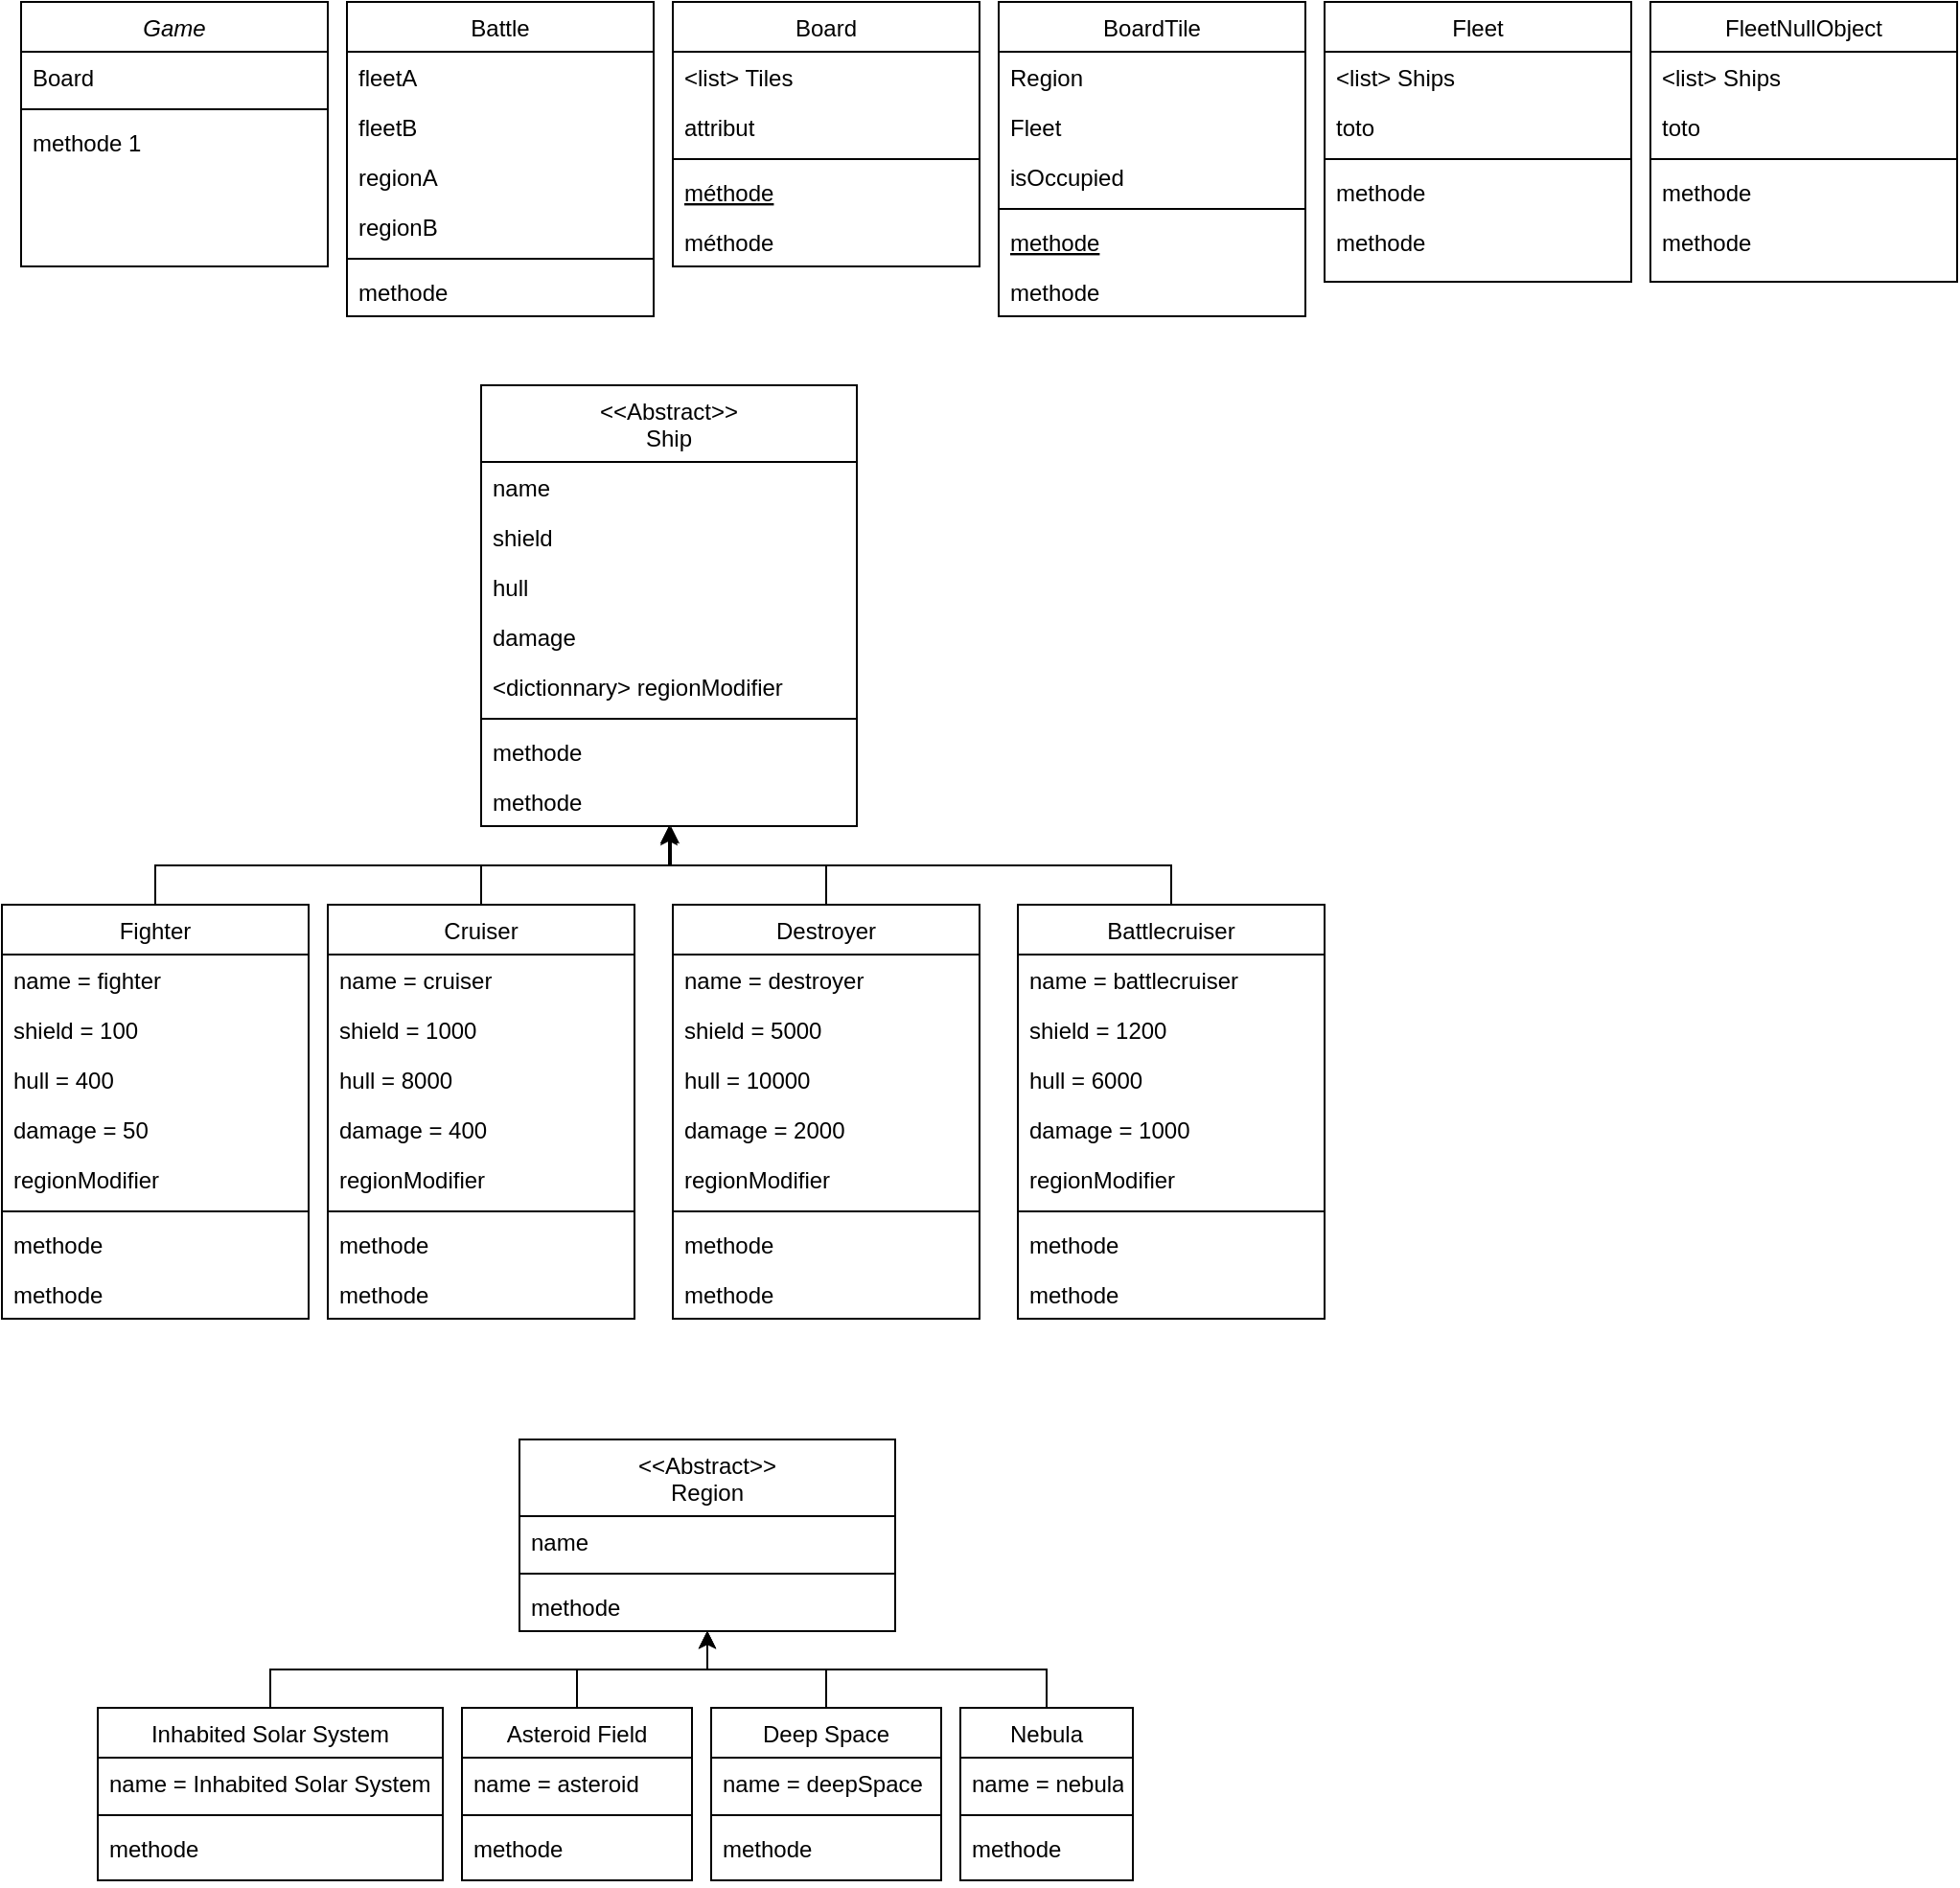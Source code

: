 <mxfile version="24.8.3">
  <diagram id="C5RBs43oDa-KdzZeNtuy" name="Page-1">
    <mxGraphModel dx="1434" dy="881" grid="1" gridSize="10" guides="1" tooltips="1" connect="1" arrows="1" fold="1" page="1" pageScale="1" pageWidth="827" pageHeight="1169" math="0" shadow="0">
      <root>
        <mxCell id="WIyWlLk6GJQsqaUBKTNV-0" />
        <mxCell id="WIyWlLk6GJQsqaUBKTNV-1" parent="WIyWlLk6GJQsqaUBKTNV-0" />
        <mxCell id="zkfFHV4jXpPFQw0GAbJ--0" value="Game" style="swimlane;fontStyle=2;align=center;verticalAlign=top;childLayout=stackLayout;horizontal=1;startSize=26;horizontalStack=0;resizeParent=1;resizeLast=0;collapsible=1;marginBottom=0;rounded=0;shadow=0;strokeWidth=1;" parent="WIyWlLk6GJQsqaUBKTNV-1" vertex="1">
          <mxGeometry x="10" y="10" width="160" height="138" as="geometry">
            <mxRectangle x="230" y="140" width="160" height="26" as="alternateBounds" />
          </mxGeometry>
        </mxCell>
        <mxCell id="zkfFHV4jXpPFQw0GAbJ--1" value="Board" style="text;align=left;verticalAlign=top;spacingLeft=4;spacingRight=4;overflow=hidden;rotatable=0;points=[[0,0.5],[1,0.5]];portConstraint=eastwest;" parent="zkfFHV4jXpPFQw0GAbJ--0" vertex="1">
          <mxGeometry y="26" width="160" height="26" as="geometry" />
        </mxCell>
        <mxCell id="zkfFHV4jXpPFQw0GAbJ--4" value="" style="line;html=1;strokeWidth=1;align=left;verticalAlign=middle;spacingTop=-1;spacingLeft=3;spacingRight=3;rotatable=0;labelPosition=right;points=[];portConstraint=eastwest;" parent="zkfFHV4jXpPFQw0GAbJ--0" vertex="1">
          <mxGeometry y="52" width="160" height="8" as="geometry" />
        </mxCell>
        <mxCell id="zkfFHV4jXpPFQw0GAbJ--5" value="methode 1" style="text;align=left;verticalAlign=top;spacingLeft=4;spacingRight=4;overflow=hidden;rotatable=0;points=[[0,0.5],[1,0.5]];portConstraint=eastwest;" parent="zkfFHV4jXpPFQw0GAbJ--0" vertex="1">
          <mxGeometry y="60" width="160" height="26" as="geometry" />
        </mxCell>
        <mxCell id="zkfFHV4jXpPFQw0GAbJ--6" value="BoardTile" style="swimlane;fontStyle=0;align=center;verticalAlign=top;childLayout=stackLayout;horizontal=1;startSize=26;horizontalStack=0;resizeParent=1;resizeLast=0;collapsible=1;marginBottom=0;rounded=0;shadow=0;strokeWidth=1;" parent="WIyWlLk6GJQsqaUBKTNV-1" vertex="1">
          <mxGeometry x="520" y="10" width="160" height="164" as="geometry">
            <mxRectangle x="130" y="380" width="160" height="26" as="alternateBounds" />
          </mxGeometry>
        </mxCell>
        <mxCell id="zkfFHV4jXpPFQw0GAbJ--7" value="Region" style="text;align=left;verticalAlign=top;spacingLeft=4;spacingRight=4;overflow=hidden;rotatable=0;points=[[0,0.5],[1,0.5]];portConstraint=eastwest;" parent="zkfFHV4jXpPFQw0GAbJ--6" vertex="1">
          <mxGeometry y="26" width="160" height="26" as="geometry" />
        </mxCell>
        <mxCell id="zkfFHV4jXpPFQw0GAbJ--8" value="Fleet" style="text;align=left;verticalAlign=top;spacingLeft=4;spacingRight=4;overflow=hidden;rotatable=0;points=[[0,0.5],[1,0.5]];portConstraint=eastwest;rounded=0;shadow=0;html=0;" parent="zkfFHV4jXpPFQw0GAbJ--6" vertex="1">
          <mxGeometry y="52" width="160" height="26" as="geometry" />
        </mxCell>
        <mxCell id="zCoJ4ZuMKXgHMnOxpTEs-7" value="isOccupied" style="text;align=left;verticalAlign=top;spacingLeft=4;spacingRight=4;overflow=hidden;rotatable=0;points=[[0,0.5],[1,0.5]];portConstraint=eastwest;rounded=0;shadow=0;html=0;" parent="zkfFHV4jXpPFQw0GAbJ--6" vertex="1">
          <mxGeometry y="78" width="160" height="26" as="geometry" />
        </mxCell>
        <mxCell id="zkfFHV4jXpPFQw0GAbJ--9" value="" style="line;html=1;strokeWidth=1;align=left;verticalAlign=middle;spacingTop=-1;spacingLeft=3;spacingRight=3;rotatable=0;labelPosition=right;points=[];portConstraint=eastwest;" parent="zkfFHV4jXpPFQw0GAbJ--6" vertex="1">
          <mxGeometry y="104" width="160" height="8" as="geometry" />
        </mxCell>
        <mxCell id="zkfFHV4jXpPFQw0GAbJ--10" value="methode" style="text;align=left;verticalAlign=top;spacingLeft=4;spacingRight=4;overflow=hidden;rotatable=0;points=[[0,0.5],[1,0.5]];portConstraint=eastwest;fontStyle=4" parent="zkfFHV4jXpPFQw0GAbJ--6" vertex="1">
          <mxGeometry y="112" width="160" height="26" as="geometry" />
        </mxCell>
        <mxCell id="zkfFHV4jXpPFQw0GAbJ--11" value="methode" style="text;align=left;verticalAlign=top;spacingLeft=4;spacingRight=4;overflow=hidden;rotatable=0;points=[[0,0.5],[1,0.5]];portConstraint=eastwest;" parent="zkfFHV4jXpPFQw0GAbJ--6" vertex="1">
          <mxGeometry y="138" width="160" height="26" as="geometry" />
        </mxCell>
        <mxCell id="zkfFHV4jXpPFQw0GAbJ--17" value="Fleet" style="swimlane;fontStyle=0;align=center;verticalAlign=top;childLayout=stackLayout;horizontal=1;startSize=26;horizontalStack=0;resizeParent=1;resizeLast=0;collapsible=1;marginBottom=0;rounded=0;shadow=0;strokeWidth=1;" parent="WIyWlLk6GJQsqaUBKTNV-1" vertex="1">
          <mxGeometry x="690" y="10" width="160" height="146" as="geometry">
            <mxRectangle x="550" y="140" width="160" height="26" as="alternateBounds" />
          </mxGeometry>
        </mxCell>
        <mxCell id="zkfFHV4jXpPFQw0GAbJ--18" value="&lt;list&gt; Ships" style="text;align=left;verticalAlign=top;spacingLeft=4;spacingRight=4;overflow=hidden;rotatable=0;points=[[0,0.5],[1,0.5]];portConstraint=eastwest;" parent="zkfFHV4jXpPFQw0GAbJ--17" vertex="1">
          <mxGeometry y="26" width="160" height="26" as="geometry" />
        </mxCell>
        <mxCell id="zkfFHV4jXpPFQw0GAbJ--19" value="toto" style="text;align=left;verticalAlign=top;spacingLeft=4;spacingRight=4;overflow=hidden;rotatable=0;points=[[0,0.5],[1,0.5]];portConstraint=eastwest;rounded=0;shadow=0;html=0;" parent="zkfFHV4jXpPFQw0GAbJ--17" vertex="1">
          <mxGeometry y="52" width="160" height="26" as="geometry" />
        </mxCell>
        <mxCell id="zkfFHV4jXpPFQw0GAbJ--23" value="" style="line;html=1;strokeWidth=1;align=left;verticalAlign=middle;spacingTop=-1;spacingLeft=3;spacingRight=3;rotatable=0;labelPosition=right;points=[];portConstraint=eastwest;" parent="zkfFHV4jXpPFQw0GAbJ--17" vertex="1">
          <mxGeometry y="78" width="160" height="8" as="geometry" />
        </mxCell>
        <mxCell id="zkfFHV4jXpPFQw0GAbJ--24" value="methode" style="text;align=left;verticalAlign=top;spacingLeft=4;spacingRight=4;overflow=hidden;rotatable=0;points=[[0,0.5],[1,0.5]];portConstraint=eastwest;" parent="zkfFHV4jXpPFQw0GAbJ--17" vertex="1">
          <mxGeometry y="86" width="160" height="26" as="geometry" />
        </mxCell>
        <mxCell id="zkfFHV4jXpPFQw0GAbJ--25" value="methode" style="text;align=left;verticalAlign=top;spacingLeft=4;spacingRight=4;overflow=hidden;rotatable=0;points=[[0,0.5],[1,0.5]];portConstraint=eastwest;" parent="zkfFHV4jXpPFQw0GAbJ--17" vertex="1">
          <mxGeometry y="112" width="160" height="26" as="geometry" />
        </mxCell>
        <mxCell id="zCoJ4ZuMKXgHMnOxpTEs-1" value="Board" style="swimlane;fontStyle=0;align=center;verticalAlign=top;childLayout=stackLayout;horizontal=1;startSize=26;horizontalStack=0;resizeParent=1;resizeLast=0;collapsible=1;marginBottom=0;rounded=0;shadow=0;strokeWidth=1;" parent="WIyWlLk6GJQsqaUBKTNV-1" vertex="1">
          <mxGeometry x="350" y="10" width="160" height="138" as="geometry">
            <mxRectangle x="130" y="380" width="160" height="26" as="alternateBounds" />
          </mxGeometry>
        </mxCell>
        <mxCell id="zCoJ4ZuMKXgHMnOxpTEs-2" value="&lt;list&gt; Tiles" style="text;align=left;verticalAlign=top;spacingLeft=4;spacingRight=4;overflow=hidden;rotatable=0;points=[[0,0.5],[1,0.5]];portConstraint=eastwest;" parent="zCoJ4ZuMKXgHMnOxpTEs-1" vertex="1">
          <mxGeometry y="26" width="160" height="26" as="geometry" />
        </mxCell>
        <mxCell id="zCoJ4ZuMKXgHMnOxpTEs-3" value="attribut" style="text;align=left;verticalAlign=top;spacingLeft=4;spacingRight=4;overflow=hidden;rotatable=0;points=[[0,0.5],[1,0.5]];portConstraint=eastwest;rounded=0;shadow=0;html=0;" parent="zCoJ4ZuMKXgHMnOxpTEs-1" vertex="1">
          <mxGeometry y="52" width="160" height="26" as="geometry" />
        </mxCell>
        <mxCell id="zCoJ4ZuMKXgHMnOxpTEs-4" value="" style="line;html=1;strokeWidth=1;align=left;verticalAlign=middle;spacingTop=-1;spacingLeft=3;spacingRight=3;rotatable=0;labelPosition=right;points=[];portConstraint=eastwest;" parent="zCoJ4ZuMKXgHMnOxpTEs-1" vertex="1">
          <mxGeometry y="78" width="160" height="8" as="geometry" />
        </mxCell>
        <mxCell id="zCoJ4ZuMKXgHMnOxpTEs-5" value="méthode" style="text;align=left;verticalAlign=top;spacingLeft=4;spacingRight=4;overflow=hidden;rotatable=0;points=[[0,0.5],[1,0.5]];portConstraint=eastwest;fontStyle=4" parent="zCoJ4ZuMKXgHMnOxpTEs-1" vertex="1">
          <mxGeometry y="86" width="160" height="26" as="geometry" />
        </mxCell>
        <mxCell id="zCoJ4ZuMKXgHMnOxpTEs-6" value="méthode" style="text;align=left;verticalAlign=top;spacingLeft=4;spacingRight=4;overflow=hidden;rotatable=0;points=[[0,0.5],[1,0.5]];portConstraint=eastwest;" parent="zCoJ4ZuMKXgHMnOxpTEs-1" vertex="1">
          <mxGeometry y="112" width="160" height="26" as="geometry" />
        </mxCell>
        <mxCell id="zCoJ4ZuMKXgHMnOxpTEs-8" value="&lt;&lt;Abstract&gt;&gt;&#xa;Ship" style="swimlane;fontStyle=0;align=center;verticalAlign=top;childLayout=stackLayout;horizontal=1;startSize=40;horizontalStack=0;resizeParent=1;resizeLast=0;collapsible=1;marginBottom=0;rounded=0;shadow=0;strokeWidth=1;" parent="WIyWlLk6GJQsqaUBKTNV-1" vertex="1">
          <mxGeometry x="250" y="210" width="196" height="230" as="geometry">
            <mxRectangle x="550" y="140" width="160" height="26" as="alternateBounds" />
          </mxGeometry>
        </mxCell>
        <mxCell id="zCoJ4ZuMKXgHMnOxpTEs-9" value="name" style="text;align=left;verticalAlign=top;spacingLeft=4;spacingRight=4;overflow=hidden;rotatable=0;points=[[0,0.5],[1,0.5]];portConstraint=eastwest;" parent="zCoJ4ZuMKXgHMnOxpTEs-8" vertex="1">
          <mxGeometry y="40" width="196" height="26" as="geometry" />
        </mxCell>
        <mxCell id="zCoJ4ZuMKXgHMnOxpTEs-10" value="shield" style="text;align=left;verticalAlign=top;spacingLeft=4;spacingRight=4;overflow=hidden;rotatable=0;points=[[0,0.5],[1,0.5]];portConstraint=eastwest;rounded=0;shadow=0;html=0;" parent="zCoJ4ZuMKXgHMnOxpTEs-8" vertex="1">
          <mxGeometry y="66" width="196" height="26" as="geometry" />
        </mxCell>
        <mxCell id="zCoJ4ZuMKXgHMnOxpTEs-11" value="hull" style="text;align=left;verticalAlign=top;spacingLeft=4;spacingRight=4;overflow=hidden;rotatable=0;points=[[0,0.5],[1,0.5]];portConstraint=eastwest;rounded=0;shadow=0;html=0;" parent="zCoJ4ZuMKXgHMnOxpTEs-8" vertex="1">
          <mxGeometry y="92" width="196" height="26" as="geometry" />
        </mxCell>
        <mxCell id="zCoJ4ZuMKXgHMnOxpTEs-15" value="damage" style="text;align=left;verticalAlign=top;spacingLeft=4;spacingRight=4;overflow=hidden;rotatable=0;points=[[0,0.5],[1,0.5]];portConstraint=eastwest;rounded=0;shadow=0;html=0;" parent="zCoJ4ZuMKXgHMnOxpTEs-8" vertex="1">
          <mxGeometry y="118" width="196" height="26" as="geometry" />
        </mxCell>
        <mxCell id="zCoJ4ZuMKXgHMnOxpTEs-50" value="&lt;dictionnary&gt; regionModifier" style="text;align=left;verticalAlign=top;spacingLeft=4;spacingRight=4;overflow=hidden;rotatable=0;points=[[0,0.5],[1,0.5]];portConstraint=eastwest;rounded=0;shadow=0;html=0;" parent="zCoJ4ZuMKXgHMnOxpTEs-8" vertex="1">
          <mxGeometry y="144" width="196" height="26" as="geometry" />
        </mxCell>
        <mxCell id="zCoJ4ZuMKXgHMnOxpTEs-12" value="" style="line;html=1;strokeWidth=1;align=left;verticalAlign=middle;spacingTop=-1;spacingLeft=3;spacingRight=3;rotatable=0;labelPosition=right;points=[];portConstraint=eastwest;" parent="zCoJ4ZuMKXgHMnOxpTEs-8" vertex="1">
          <mxGeometry y="170" width="196" height="8" as="geometry" />
        </mxCell>
        <mxCell id="zCoJ4ZuMKXgHMnOxpTEs-13" value="methode" style="text;align=left;verticalAlign=top;spacingLeft=4;spacingRight=4;overflow=hidden;rotatable=0;points=[[0,0.5],[1,0.5]];portConstraint=eastwest;" parent="zCoJ4ZuMKXgHMnOxpTEs-8" vertex="1">
          <mxGeometry y="178" width="196" height="26" as="geometry" />
        </mxCell>
        <mxCell id="zCoJ4ZuMKXgHMnOxpTEs-14" value="methode" style="text;align=left;verticalAlign=top;spacingLeft=4;spacingRight=4;overflow=hidden;rotatable=0;points=[[0,0.5],[1,0.5]];portConstraint=eastwest;" parent="zCoJ4ZuMKXgHMnOxpTEs-8" vertex="1">
          <mxGeometry y="204" width="196" height="26" as="geometry" />
        </mxCell>
        <mxCell id="zCoJ4ZuMKXgHMnOxpTEs-16" value="Fighter" style="swimlane;fontStyle=0;align=center;verticalAlign=top;childLayout=stackLayout;horizontal=1;startSize=26;horizontalStack=0;resizeParent=1;resizeLast=0;collapsible=1;marginBottom=0;rounded=0;shadow=0;strokeWidth=1;" parent="WIyWlLk6GJQsqaUBKTNV-1" vertex="1">
          <mxGeometry y="481" width="160" height="216" as="geometry">
            <mxRectangle x="550" y="140" width="160" height="26" as="alternateBounds" />
          </mxGeometry>
        </mxCell>
        <mxCell id="zCoJ4ZuMKXgHMnOxpTEs-17" value="name = fighter" style="text;align=left;verticalAlign=top;spacingLeft=4;spacingRight=4;overflow=hidden;rotatable=0;points=[[0,0.5],[1,0.5]];portConstraint=eastwest;" parent="zCoJ4ZuMKXgHMnOxpTEs-16" vertex="1">
          <mxGeometry y="26" width="160" height="26" as="geometry" />
        </mxCell>
        <mxCell id="zCoJ4ZuMKXgHMnOxpTEs-18" value="shield = 100" style="text;align=left;verticalAlign=top;spacingLeft=4;spacingRight=4;overflow=hidden;rotatable=0;points=[[0,0.5],[1,0.5]];portConstraint=eastwest;rounded=0;shadow=0;html=0;" parent="zCoJ4ZuMKXgHMnOxpTEs-16" vertex="1">
          <mxGeometry y="52" width="160" height="26" as="geometry" />
        </mxCell>
        <mxCell id="zCoJ4ZuMKXgHMnOxpTEs-19" value="hull = 400" style="text;align=left;verticalAlign=top;spacingLeft=4;spacingRight=4;overflow=hidden;rotatable=0;points=[[0,0.5],[1,0.5]];portConstraint=eastwest;rounded=0;shadow=0;html=0;" parent="zCoJ4ZuMKXgHMnOxpTEs-16" vertex="1">
          <mxGeometry y="78" width="160" height="26" as="geometry" />
        </mxCell>
        <mxCell id="zCoJ4ZuMKXgHMnOxpTEs-20" value="damage = 50" style="text;align=left;verticalAlign=top;spacingLeft=4;spacingRight=4;overflow=hidden;rotatable=0;points=[[0,0.5],[1,0.5]];portConstraint=eastwest;rounded=0;shadow=0;html=0;" parent="zCoJ4ZuMKXgHMnOxpTEs-16" vertex="1">
          <mxGeometry y="104" width="160" height="26" as="geometry" />
        </mxCell>
        <mxCell id="zCoJ4ZuMKXgHMnOxpTEs-85" value="regionModifier" style="text;align=left;verticalAlign=top;spacingLeft=4;spacingRight=4;overflow=hidden;rotatable=0;points=[[0,0.5],[1,0.5]];portConstraint=eastwest;rounded=0;shadow=0;html=0;" parent="zCoJ4ZuMKXgHMnOxpTEs-16" vertex="1">
          <mxGeometry y="130" width="160" height="26" as="geometry" />
        </mxCell>
        <mxCell id="zCoJ4ZuMKXgHMnOxpTEs-21" value="" style="line;html=1;strokeWidth=1;align=left;verticalAlign=middle;spacingTop=-1;spacingLeft=3;spacingRight=3;rotatable=0;labelPosition=right;points=[];portConstraint=eastwest;" parent="zCoJ4ZuMKXgHMnOxpTEs-16" vertex="1">
          <mxGeometry y="156" width="160" height="8" as="geometry" />
        </mxCell>
        <mxCell id="zCoJ4ZuMKXgHMnOxpTEs-22" value="methode" style="text;align=left;verticalAlign=top;spacingLeft=4;spacingRight=4;overflow=hidden;rotatable=0;points=[[0,0.5],[1,0.5]];portConstraint=eastwest;" parent="zCoJ4ZuMKXgHMnOxpTEs-16" vertex="1">
          <mxGeometry y="164" width="160" height="26" as="geometry" />
        </mxCell>
        <mxCell id="zCoJ4ZuMKXgHMnOxpTEs-23" value="methode" style="text;align=left;verticalAlign=top;spacingLeft=4;spacingRight=4;overflow=hidden;rotatable=0;points=[[0,0.5],[1,0.5]];portConstraint=eastwest;" parent="zCoJ4ZuMKXgHMnOxpTEs-16" vertex="1">
          <mxGeometry y="190" width="160" height="26" as="geometry" />
        </mxCell>
        <mxCell id="8yanfg1wLKGwUTz_CkaJ-13" style="edgeStyle=orthogonalEdgeStyle;rounded=0;orthogonalLoop=1;jettySize=auto;html=1;entryX=0.5;entryY=1;entryDx=0;entryDy=0;" edge="1" parent="WIyWlLk6GJQsqaUBKTNV-1" source="zCoJ4ZuMKXgHMnOxpTEs-25" target="zCoJ4ZuMKXgHMnOxpTEs-8">
          <mxGeometry relative="1" as="geometry" />
        </mxCell>
        <mxCell id="zCoJ4ZuMKXgHMnOxpTEs-25" value="Cruiser" style="swimlane;fontStyle=0;align=center;verticalAlign=top;childLayout=stackLayout;horizontal=1;startSize=26;horizontalStack=0;resizeParent=1;resizeLast=0;collapsible=1;marginBottom=0;rounded=0;shadow=0;strokeWidth=1;" parent="WIyWlLk6GJQsqaUBKTNV-1" vertex="1">
          <mxGeometry x="170" y="481" width="160" height="216" as="geometry">
            <mxRectangle x="550" y="140" width="160" height="26" as="alternateBounds" />
          </mxGeometry>
        </mxCell>
        <mxCell id="zCoJ4ZuMKXgHMnOxpTEs-26" value="name = cruiser" style="text;align=left;verticalAlign=top;spacingLeft=4;spacingRight=4;overflow=hidden;rotatable=0;points=[[0,0.5],[1,0.5]];portConstraint=eastwest;" parent="zCoJ4ZuMKXgHMnOxpTEs-25" vertex="1">
          <mxGeometry y="26" width="160" height="26" as="geometry" />
        </mxCell>
        <mxCell id="zCoJ4ZuMKXgHMnOxpTEs-27" value="shield = 1000" style="text;align=left;verticalAlign=top;spacingLeft=4;spacingRight=4;overflow=hidden;rotatable=0;points=[[0,0.5],[1,0.5]];portConstraint=eastwest;rounded=0;shadow=0;html=0;" parent="zCoJ4ZuMKXgHMnOxpTEs-25" vertex="1">
          <mxGeometry y="52" width="160" height="26" as="geometry" />
        </mxCell>
        <mxCell id="zCoJ4ZuMKXgHMnOxpTEs-28" value="hull = 8000" style="text;align=left;verticalAlign=top;spacingLeft=4;spacingRight=4;overflow=hidden;rotatable=0;points=[[0,0.5],[1,0.5]];portConstraint=eastwest;rounded=0;shadow=0;html=0;" parent="zCoJ4ZuMKXgHMnOxpTEs-25" vertex="1">
          <mxGeometry y="78" width="160" height="26" as="geometry" />
        </mxCell>
        <mxCell id="zCoJ4ZuMKXgHMnOxpTEs-29" value="damage = 400" style="text;align=left;verticalAlign=top;spacingLeft=4;spacingRight=4;overflow=hidden;rotatable=0;points=[[0,0.5],[1,0.5]];portConstraint=eastwest;rounded=0;shadow=0;html=0;" parent="zCoJ4ZuMKXgHMnOxpTEs-25" vertex="1">
          <mxGeometry y="104" width="160" height="26" as="geometry" />
        </mxCell>
        <mxCell id="zCoJ4ZuMKXgHMnOxpTEs-86" value="regionModifier" style="text;align=left;verticalAlign=top;spacingLeft=4;spacingRight=4;overflow=hidden;rotatable=0;points=[[0,0.5],[1,0.5]];portConstraint=eastwest;rounded=0;shadow=0;html=0;" parent="zCoJ4ZuMKXgHMnOxpTEs-25" vertex="1">
          <mxGeometry y="130" width="160" height="26" as="geometry" />
        </mxCell>
        <mxCell id="zCoJ4ZuMKXgHMnOxpTEs-30" value="" style="line;html=1;strokeWidth=1;align=left;verticalAlign=middle;spacingTop=-1;spacingLeft=3;spacingRight=3;rotatable=0;labelPosition=right;points=[];portConstraint=eastwest;" parent="zCoJ4ZuMKXgHMnOxpTEs-25" vertex="1">
          <mxGeometry y="156" width="160" height="8" as="geometry" />
        </mxCell>
        <mxCell id="zCoJ4ZuMKXgHMnOxpTEs-31" value="methode" style="text;align=left;verticalAlign=top;spacingLeft=4;spacingRight=4;overflow=hidden;rotatable=0;points=[[0,0.5],[1,0.5]];portConstraint=eastwest;" parent="zCoJ4ZuMKXgHMnOxpTEs-25" vertex="1">
          <mxGeometry y="164" width="160" height="26" as="geometry" />
        </mxCell>
        <mxCell id="zCoJ4ZuMKXgHMnOxpTEs-32" value="methode" style="text;align=left;verticalAlign=top;spacingLeft=4;spacingRight=4;overflow=hidden;rotatable=0;points=[[0,0.5],[1,0.5]];portConstraint=eastwest;" parent="zCoJ4ZuMKXgHMnOxpTEs-25" vertex="1">
          <mxGeometry y="190" width="160" height="26" as="geometry" />
        </mxCell>
        <mxCell id="8yanfg1wLKGwUTz_CkaJ-15" style="edgeStyle=orthogonalEdgeStyle;rounded=0;orthogonalLoop=1;jettySize=auto;html=1;entryX=0.5;entryY=1;entryDx=0;entryDy=0;" edge="1" parent="WIyWlLk6GJQsqaUBKTNV-1" source="zCoJ4ZuMKXgHMnOxpTEs-33" target="zCoJ4ZuMKXgHMnOxpTEs-8">
          <mxGeometry relative="1" as="geometry" />
        </mxCell>
        <mxCell id="zCoJ4ZuMKXgHMnOxpTEs-33" value="Destroyer" style="swimlane;fontStyle=0;align=center;verticalAlign=top;childLayout=stackLayout;horizontal=1;startSize=26;horizontalStack=0;resizeParent=1;resizeLast=0;collapsible=1;marginBottom=0;rounded=0;shadow=0;strokeWidth=1;" parent="WIyWlLk6GJQsqaUBKTNV-1" vertex="1">
          <mxGeometry x="350" y="481" width="160" height="216" as="geometry">
            <mxRectangle x="550" y="140" width="160" height="26" as="alternateBounds" />
          </mxGeometry>
        </mxCell>
        <mxCell id="zCoJ4ZuMKXgHMnOxpTEs-34" value="name = destroyer" style="text;align=left;verticalAlign=top;spacingLeft=4;spacingRight=4;overflow=hidden;rotatable=0;points=[[0,0.5],[1,0.5]];portConstraint=eastwest;" parent="zCoJ4ZuMKXgHMnOxpTEs-33" vertex="1">
          <mxGeometry y="26" width="160" height="26" as="geometry" />
        </mxCell>
        <mxCell id="zCoJ4ZuMKXgHMnOxpTEs-35" value="shield = 5000" style="text;align=left;verticalAlign=top;spacingLeft=4;spacingRight=4;overflow=hidden;rotatable=0;points=[[0,0.5],[1,0.5]];portConstraint=eastwest;rounded=0;shadow=0;html=0;" parent="zCoJ4ZuMKXgHMnOxpTEs-33" vertex="1">
          <mxGeometry y="52" width="160" height="26" as="geometry" />
        </mxCell>
        <mxCell id="zCoJ4ZuMKXgHMnOxpTEs-36" value="hull = 10000" style="text;align=left;verticalAlign=top;spacingLeft=4;spacingRight=4;overflow=hidden;rotatable=0;points=[[0,0.5],[1,0.5]];portConstraint=eastwest;rounded=0;shadow=0;html=0;" parent="zCoJ4ZuMKXgHMnOxpTEs-33" vertex="1">
          <mxGeometry y="78" width="160" height="26" as="geometry" />
        </mxCell>
        <mxCell id="zCoJ4ZuMKXgHMnOxpTEs-37" value="damage = 2000" style="text;align=left;verticalAlign=top;spacingLeft=4;spacingRight=4;overflow=hidden;rotatable=0;points=[[0,0.5],[1,0.5]];portConstraint=eastwest;rounded=0;shadow=0;html=0;" parent="zCoJ4ZuMKXgHMnOxpTEs-33" vertex="1">
          <mxGeometry y="104" width="160" height="26" as="geometry" />
        </mxCell>
        <mxCell id="zCoJ4ZuMKXgHMnOxpTEs-87" value="regionModifier" style="text;align=left;verticalAlign=top;spacingLeft=4;spacingRight=4;overflow=hidden;rotatable=0;points=[[0,0.5],[1,0.5]];portConstraint=eastwest;rounded=0;shadow=0;html=0;" parent="zCoJ4ZuMKXgHMnOxpTEs-33" vertex="1">
          <mxGeometry y="130" width="160" height="26" as="geometry" />
        </mxCell>
        <mxCell id="zCoJ4ZuMKXgHMnOxpTEs-38" value="" style="line;html=1;strokeWidth=1;align=left;verticalAlign=middle;spacingTop=-1;spacingLeft=3;spacingRight=3;rotatable=0;labelPosition=right;points=[];portConstraint=eastwest;" parent="zCoJ4ZuMKXgHMnOxpTEs-33" vertex="1">
          <mxGeometry y="156" width="160" height="8" as="geometry" />
        </mxCell>
        <mxCell id="zCoJ4ZuMKXgHMnOxpTEs-39" value="methode" style="text;align=left;verticalAlign=top;spacingLeft=4;spacingRight=4;overflow=hidden;rotatable=0;points=[[0,0.5],[1,0.5]];portConstraint=eastwest;" parent="zCoJ4ZuMKXgHMnOxpTEs-33" vertex="1">
          <mxGeometry y="164" width="160" height="26" as="geometry" />
        </mxCell>
        <mxCell id="zCoJ4ZuMKXgHMnOxpTEs-40" value="methode" style="text;align=left;verticalAlign=top;spacingLeft=4;spacingRight=4;overflow=hidden;rotatable=0;points=[[0,0.5],[1,0.5]];portConstraint=eastwest;" parent="zCoJ4ZuMKXgHMnOxpTEs-33" vertex="1">
          <mxGeometry y="190" width="160" height="26" as="geometry" />
        </mxCell>
        <mxCell id="zCoJ4ZuMKXgHMnOxpTEs-41" value="Battlecruiser" style="swimlane;fontStyle=0;align=center;verticalAlign=top;childLayout=stackLayout;horizontal=1;startSize=26;horizontalStack=0;resizeParent=1;resizeLast=0;collapsible=1;marginBottom=0;rounded=0;shadow=0;strokeWidth=1;" parent="WIyWlLk6GJQsqaUBKTNV-1" vertex="1">
          <mxGeometry x="530" y="481" width="160" height="216" as="geometry">
            <mxRectangle x="550" y="140" width="160" height="26" as="alternateBounds" />
          </mxGeometry>
        </mxCell>
        <mxCell id="zCoJ4ZuMKXgHMnOxpTEs-42" value="name = battlecruiser" style="text;align=left;verticalAlign=top;spacingLeft=4;spacingRight=4;overflow=hidden;rotatable=0;points=[[0,0.5],[1,0.5]];portConstraint=eastwest;" parent="zCoJ4ZuMKXgHMnOxpTEs-41" vertex="1">
          <mxGeometry y="26" width="160" height="26" as="geometry" />
        </mxCell>
        <mxCell id="zCoJ4ZuMKXgHMnOxpTEs-43" value="shield = 1200" style="text;align=left;verticalAlign=top;spacingLeft=4;spacingRight=4;overflow=hidden;rotatable=0;points=[[0,0.5],[1,0.5]];portConstraint=eastwest;rounded=0;shadow=0;html=0;" parent="zCoJ4ZuMKXgHMnOxpTEs-41" vertex="1">
          <mxGeometry y="52" width="160" height="26" as="geometry" />
        </mxCell>
        <mxCell id="zCoJ4ZuMKXgHMnOxpTEs-44" value="hull = 6000" style="text;align=left;verticalAlign=top;spacingLeft=4;spacingRight=4;overflow=hidden;rotatable=0;points=[[0,0.5],[1,0.5]];portConstraint=eastwest;rounded=0;shadow=0;html=0;" parent="zCoJ4ZuMKXgHMnOxpTEs-41" vertex="1">
          <mxGeometry y="78" width="160" height="26" as="geometry" />
        </mxCell>
        <mxCell id="zCoJ4ZuMKXgHMnOxpTEs-45" value="damage = 1000" style="text;align=left;verticalAlign=top;spacingLeft=4;spacingRight=4;overflow=hidden;rotatable=0;points=[[0,0.5],[1,0.5]];portConstraint=eastwest;rounded=0;shadow=0;html=0;" parent="zCoJ4ZuMKXgHMnOxpTEs-41" vertex="1">
          <mxGeometry y="104" width="160" height="26" as="geometry" />
        </mxCell>
        <mxCell id="zCoJ4ZuMKXgHMnOxpTEs-88" value="regionModifier" style="text;align=left;verticalAlign=top;spacingLeft=4;spacingRight=4;overflow=hidden;rotatable=0;points=[[0,0.5],[1,0.5]];portConstraint=eastwest;rounded=0;shadow=0;html=0;" parent="zCoJ4ZuMKXgHMnOxpTEs-41" vertex="1">
          <mxGeometry y="130" width="160" height="26" as="geometry" />
        </mxCell>
        <mxCell id="zCoJ4ZuMKXgHMnOxpTEs-46" value="" style="line;html=1;strokeWidth=1;align=left;verticalAlign=middle;spacingTop=-1;spacingLeft=3;spacingRight=3;rotatable=0;labelPosition=right;points=[];portConstraint=eastwest;" parent="zCoJ4ZuMKXgHMnOxpTEs-41" vertex="1">
          <mxGeometry y="156" width="160" height="8" as="geometry" />
        </mxCell>
        <mxCell id="zCoJ4ZuMKXgHMnOxpTEs-47" value="methode" style="text;align=left;verticalAlign=top;spacingLeft=4;spacingRight=4;overflow=hidden;rotatable=0;points=[[0,0.5],[1,0.5]];portConstraint=eastwest;" parent="zCoJ4ZuMKXgHMnOxpTEs-41" vertex="1">
          <mxGeometry y="164" width="160" height="26" as="geometry" />
        </mxCell>
        <mxCell id="zCoJ4ZuMKXgHMnOxpTEs-48" value="methode" style="text;align=left;verticalAlign=top;spacingLeft=4;spacingRight=4;overflow=hidden;rotatable=0;points=[[0,0.5],[1,0.5]];portConstraint=eastwest;" parent="zCoJ4ZuMKXgHMnOxpTEs-41" vertex="1">
          <mxGeometry y="190" width="160" height="26" as="geometry" />
        </mxCell>
        <mxCell id="zCoJ4ZuMKXgHMnOxpTEs-52" value="&lt;&lt;Abstract&gt;&gt;&#xa;Region" style="swimlane;fontStyle=0;align=center;verticalAlign=top;childLayout=stackLayout;horizontal=1;startSize=40;horizontalStack=0;resizeParent=1;resizeLast=0;collapsible=1;marginBottom=0;rounded=0;shadow=0;strokeWidth=1;" parent="WIyWlLk6GJQsqaUBKTNV-1" vertex="1">
          <mxGeometry x="270" y="760" width="196" height="100" as="geometry">
            <mxRectangle x="550" y="140" width="160" height="26" as="alternateBounds" />
          </mxGeometry>
        </mxCell>
        <mxCell id="zCoJ4ZuMKXgHMnOxpTEs-53" value="name" style="text;align=left;verticalAlign=top;spacingLeft=4;spacingRight=4;overflow=hidden;rotatable=0;points=[[0,0.5],[1,0.5]];portConstraint=eastwest;" parent="zCoJ4ZuMKXgHMnOxpTEs-52" vertex="1">
          <mxGeometry y="40" width="196" height="26" as="geometry" />
        </mxCell>
        <mxCell id="zCoJ4ZuMKXgHMnOxpTEs-58" value="" style="line;html=1;strokeWidth=1;align=left;verticalAlign=middle;spacingTop=-1;spacingLeft=3;spacingRight=3;rotatable=0;labelPosition=right;points=[];portConstraint=eastwest;" parent="zCoJ4ZuMKXgHMnOxpTEs-52" vertex="1">
          <mxGeometry y="66" width="196" height="8" as="geometry" />
        </mxCell>
        <mxCell id="zCoJ4ZuMKXgHMnOxpTEs-59" value="methode" style="text;align=left;verticalAlign=top;spacingLeft=4;spacingRight=4;overflow=hidden;rotatable=0;points=[[0,0.5],[1,0.5]];portConstraint=eastwest;" parent="zCoJ4ZuMKXgHMnOxpTEs-52" vertex="1">
          <mxGeometry y="74" width="196" height="26" as="geometry" />
        </mxCell>
        <mxCell id="8yanfg1wLKGwUTz_CkaJ-28" style="edgeStyle=orthogonalEdgeStyle;rounded=0;orthogonalLoop=1;jettySize=auto;html=1;entryX=0.5;entryY=1;entryDx=0;entryDy=0;" edge="1" parent="WIyWlLk6GJQsqaUBKTNV-1" source="zCoJ4ZuMKXgHMnOxpTEs-61" target="zCoJ4ZuMKXgHMnOxpTEs-52">
          <mxGeometry relative="1" as="geometry">
            <Array as="points">
              <mxPoint x="545" y="880" />
              <mxPoint x="368" y="880" />
            </Array>
          </mxGeometry>
        </mxCell>
        <mxCell id="zCoJ4ZuMKXgHMnOxpTEs-61" value="Nebula" style="swimlane;fontStyle=0;align=center;verticalAlign=top;childLayout=stackLayout;horizontal=1;startSize=26;horizontalStack=0;resizeParent=1;resizeLast=0;collapsible=1;marginBottom=0;rounded=0;shadow=0;strokeWidth=1;" parent="WIyWlLk6GJQsqaUBKTNV-1" vertex="1">
          <mxGeometry x="500" y="900" width="90" height="90" as="geometry">
            <mxRectangle x="550" y="140" width="160" height="26" as="alternateBounds" />
          </mxGeometry>
        </mxCell>
        <mxCell id="zCoJ4ZuMKXgHMnOxpTEs-62" value="name = nebula" style="text;align=left;verticalAlign=top;spacingLeft=4;spacingRight=4;overflow=hidden;rotatable=0;points=[[0,0.5],[1,0.5]];portConstraint=eastwest;" parent="zCoJ4ZuMKXgHMnOxpTEs-61" vertex="1">
          <mxGeometry y="26" width="90" height="26" as="geometry" />
        </mxCell>
        <mxCell id="zCoJ4ZuMKXgHMnOxpTEs-66" value="" style="line;html=1;strokeWidth=1;align=left;verticalAlign=middle;spacingTop=-1;spacingLeft=3;spacingRight=3;rotatable=0;labelPosition=right;points=[];portConstraint=eastwest;" parent="zCoJ4ZuMKXgHMnOxpTEs-61" vertex="1">
          <mxGeometry y="52" width="90" height="8" as="geometry" />
        </mxCell>
        <mxCell id="zCoJ4ZuMKXgHMnOxpTEs-67" value="methode" style="text;align=left;verticalAlign=top;spacingLeft=4;spacingRight=4;overflow=hidden;rotatable=0;points=[[0,0.5],[1,0.5]];portConstraint=eastwest;" parent="zCoJ4ZuMKXgHMnOxpTEs-61" vertex="1">
          <mxGeometry y="60" width="90" height="30" as="geometry" />
        </mxCell>
        <mxCell id="8yanfg1wLKGwUTz_CkaJ-21" style="edgeStyle=orthogonalEdgeStyle;rounded=0;orthogonalLoop=1;jettySize=auto;html=1;entryX=0.5;entryY=1;entryDx=0;entryDy=0;" edge="1" parent="WIyWlLk6GJQsqaUBKTNV-1" source="zCoJ4ZuMKXgHMnOxpTEs-69" target="zCoJ4ZuMKXgHMnOxpTEs-52">
          <mxGeometry relative="1" as="geometry">
            <Array as="points">
              <mxPoint x="300" y="880" />
              <mxPoint x="368" y="880" />
            </Array>
          </mxGeometry>
        </mxCell>
        <mxCell id="zCoJ4ZuMKXgHMnOxpTEs-69" value="Asteroid Field" style="swimlane;fontStyle=0;align=center;verticalAlign=top;childLayout=stackLayout;horizontal=1;startSize=26;horizontalStack=0;resizeParent=1;resizeLast=0;collapsible=1;marginBottom=0;rounded=0;shadow=0;strokeWidth=1;" parent="WIyWlLk6GJQsqaUBKTNV-1" vertex="1">
          <mxGeometry x="240" y="900" width="120" height="90" as="geometry">
            <mxRectangle x="550" y="140" width="160" height="26" as="alternateBounds" />
          </mxGeometry>
        </mxCell>
        <mxCell id="zCoJ4ZuMKXgHMnOxpTEs-70" value="name = asteroid" style="text;align=left;verticalAlign=top;spacingLeft=4;spacingRight=4;overflow=hidden;rotatable=0;points=[[0,0.5],[1,0.5]];portConstraint=eastwest;" parent="zCoJ4ZuMKXgHMnOxpTEs-69" vertex="1">
          <mxGeometry y="26" width="120" height="26" as="geometry" />
        </mxCell>
        <mxCell id="zCoJ4ZuMKXgHMnOxpTEs-74" value="" style="line;html=1;strokeWidth=1;align=left;verticalAlign=middle;spacingTop=-1;spacingLeft=3;spacingRight=3;rotatable=0;labelPosition=right;points=[];portConstraint=eastwest;" parent="zCoJ4ZuMKXgHMnOxpTEs-69" vertex="1">
          <mxGeometry y="52" width="120" height="8" as="geometry" />
        </mxCell>
        <mxCell id="zCoJ4ZuMKXgHMnOxpTEs-75" value="methode" style="text;align=left;verticalAlign=top;spacingLeft=4;spacingRight=4;overflow=hidden;rotatable=0;points=[[0,0.5],[1,0.5]];portConstraint=eastwest;" parent="zCoJ4ZuMKXgHMnOxpTEs-69" vertex="1">
          <mxGeometry y="60" width="120" height="26" as="geometry" />
        </mxCell>
        <mxCell id="8yanfg1wLKGwUTz_CkaJ-22" style="edgeStyle=orthogonalEdgeStyle;rounded=0;orthogonalLoop=1;jettySize=auto;html=1;entryX=0.5;entryY=1;entryDx=0;entryDy=0;" edge="1" parent="WIyWlLk6GJQsqaUBKTNV-1" source="zCoJ4ZuMKXgHMnOxpTEs-77" target="zCoJ4ZuMKXgHMnOxpTEs-52">
          <mxGeometry relative="1" as="geometry">
            <Array as="points">
              <mxPoint x="430" y="880" />
              <mxPoint x="368" y="880" />
            </Array>
          </mxGeometry>
        </mxCell>
        <mxCell id="zCoJ4ZuMKXgHMnOxpTEs-77" value="Deep Space" style="swimlane;fontStyle=0;align=center;verticalAlign=top;childLayout=stackLayout;horizontal=1;startSize=26;horizontalStack=0;resizeParent=1;resizeLast=0;collapsible=1;marginBottom=0;rounded=0;shadow=0;strokeWidth=1;" parent="WIyWlLk6GJQsqaUBKTNV-1" vertex="1">
          <mxGeometry x="370" y="900" width="120" height="90" as="geometry">
            <mxRectangle x="550" y="140" width="160" height="26" as="alternateBounds" />
          </mxGeometry>
        </mxCell>
        <mxCell id="zCoJ4ZuMKXgHMnOxpTEs-78" value="name = deepSpace" style="text;align=left;verticalAlign=top;spacingLeft=4;spacingRight=4;overflow=hidden;rotatable=0;points=[[0,0.5],[1,0.5]];portConstraint=eastwest;" parent="zCoJ4ZuMKXgHMnOxpTEs-77" vertex="1">
          <mxGeometry y="26" width="120" height="26" as="geometry" />
        </mxCell>
        <mxCell id="zCoJ4ZuMKXgHMnOxpTEs-82" value="" style="line;html=1;strokeWidth=1;align=left;verticalAlign=middle;spacingTop=-1;spacingLeft=3;spacingRight=3;rotatable=0;labelPosition=right;points=[];portConstraint=eastwest;" parent="zCoJ4ZuMKXgHMnOxpTEs-77" vertex="1">
          <mxGeometry y="52" width="120" height="8" as="geometry" />
        </mxCell>
        <mxCell id="zCoJ4ZuMKXgHMnOxpTEs-83" value="methode" style="text;align=left;verticalAlign=top;spacingLeft=4;spacingRight=4;overflow=hidden;rotatable=0;points=[[0,0.5],[1,0.5]];portConstraint=eastwest;" parent="zCoJ4ZuMKXgHMnOxpTEs-77" vertex="1">
          <mxGeometry y="60" width="120" height="26" as="geometry" />
        </mxCell>
        <mxCell id="8yanfg1wLKGwUTz_CkaJ-29" style="edgeStyle=orthogonalEdgeStyle;rounded=0;orthogonalLoop=1;jettySize=auto;html=1;entryX=0.5;entryY=1;entryDx=0;entryDy=0;" edge="1" parent="WIyWlLk6GJQsqaUBKTNV-1" source="zCoJ4ZuMKXgHMnOxpTEs-92" target="zCoJ4ZuMKXgHMnOxpTEs-52">
          <mxGeometry relative="1" as="geometry">
            <Array as="points">
              <mxPoint x="140" y="880" />
              <mxPoint x="368" y="880" />
            </Array>
          </mxGeometry>
        </mxCell>
        <mxCell id="zCoJ4ZuMKXgHMnOxpTEs-92" value="Inhabited Solar System" style="swimlane;fontStyle=0;align=center;verticalAlign=top;childLayout=stackLayout;horizontal=1;startSize=26;horizontalStack=0;resizeParent=1;resizeLast=0;collapsible=1;marginBottom=0;rounded=0;shadow=0;strokeWidth=1;" parent="WIyWlLk6GJQsqaUBKTNV-1" vertex="1">
          <mxGeometry x="50" y="900" width="180" height="90" as="geometry">
            <mxRectangle x="550" y="140" width="160" height="26" as="alternateBounds" />
          </mxGeometry>
        </mxCell>
        <mxCell id="zCoJ4ZuMKXgHMnOxpTEs-93" value="name = Inhabited Solar System" style="text;align=left;verticalAlign=top;spacingLeft=4;spacingRight=4;overflow=hidden;rotatable=0;points=[[0,0.5],[1,0.5]];portConstraint=eastwest;" parent="zCoJ4ZuMKXgHMnOxpTEs-92" vertex="1">
          <mxGeometry y="26" width="180" height="26" as="geometry" />
        </mxCell>
        <mxCell id="zCoJ4ZuMKXgHMnOxpTEs-94" value="" style="line;html=1;strokeWidth=1;align=left;verticalAlign=middle;spacingTop=-1;spacingLeft=3;spacingRight=3;rotatable=0;labelPosition=right;points=[];portConstraint=eastwest;" parent="zCoJ4ZuMKXgHMnOxpTEs-92" vertex="1">
          <mxGeometry y="52" width="180" height="8" as="geometry" />
        </mxCell>
        <mxCell id="zCoJ4ZuMKXgHMnOxpTEs-95" value="methode" style="text;align=left;verticalAlign=top;spacingLeft=4;spacingRight=4;overflow=hidden;rotatable=0;points=[[0,0.5],[1,0.5]];portConstraint=eastwest;" parent="zCoJ4ZuMKXgHMnOxpTEs-92" vertex="1">
          <mxGeometry y="60" width="180" height="26" as="geometry" />
        </mxCell>
        <mxCell id="zCoJ4ZuMKXgHMnOxpTEs-105" value="Battle" style="swimlane;fontStyle=0;align=center;verticalAlign=top;childLayout=stackLayout;horizontal=1;startSize=26;horizontalStack=0;resizeParent=1;resizeLast=0;collapsible=1;marginBottom=0;rounded=0;shadow=0;strokeWidth=1;" parent="WIyWlLk6GJQsqaUBKTNV-1" vertex="1">
          <mxGeometry x="180" y="10" width="160" height="164" as="geometry">
            <mxRectangle x="130" y="380" width="160" height="26" as="alternateBounds" />
          </mxGeometry>
        </mxCell>
        <mxCell id="zCoJ4ZuMKXgHMnOxpTEs-106" value="fleetA" style="text;align=left;verticalAlign=top;spacingLeft=4;spacingRight=4;overflow=hidden;rotatable=0;points=[[0,0.5],[1,0.5]];portConstraint=eastwest;" parent="zCoJ4ZuMKXgHMnOxpTEs-105" vertex="1">
          <mxGeometry y="26" width="160" height="26" as="geometry" />
        </mxCell>
        <mxCell id="zCoJ4ZuMKXgHMnOxpTEs-107" value="fleetB" style="text;align=left;verticalAlign=top;spacingLeft=4;spacingRight=4;overflow=hidden;rotatable=0;points=[[0,0.5],[1,0.5]];portConstraint=eastwest;rounded=0;shadow=0;html=0;" parent="zCoJ4ZuMKXgHMnOxpTEs-105" vertex="1">
          <mxGeometry y="52" width="160" height="26" as="geometry" />
        </mxCell>
        <mxCell id="zCoJ4ZuMKXgHMnOxpTEs-108" value="regionA" style="text;align=left;verticalAlign=top;spacingLeft=4;spacingRight=4;overflow=hidden;rotatable=0;points=[[0,0.5],[1,0.5]];portConstraint=eastwest;rounded=0;shadow=0;html=0;" parent="zCoJ4ZuMKXgHMnOxpTEs-105" vertex="1">
          <mxGeometry y="78" width="160" height="26" as="geometry" />
        </mxCell>
        <mxCell id="zCoJ4ZuMKXgHMnOxpTEs-112" value="regionB" style="text;align=left;verticalAlign=top;spacingLeft=4;spacingRight=4;overflow=hidden;rotatable=0;points=[[0,0.5],[1,0.5]];portConstraint=eastwest;rounded=0;shadow=0;html=0;" parent="zCoJ4ZuMKXgHMnOxpTEs-105" vertex="1">
          <mxGeometry y="104" width="160" height="26" as="geometry" />
        </mxCell>
        <mxCell id="zCoJ4ZuMKXgHMnOxpTEs-109" value="" style="line;html=1;strokeWidth=1;align=left;verticalAlign=middle;spacingTop=-1;spacingLeft=3;spacingRight=3;rotatable=0;labelPosition=right;points=[];portConstraint=eastwest;" parent="zCoJ4ZuMKXgHMnOxpTEs-105" vertex="1">
          <mxGeometry y="130" width="160" height="8" as="geometry" />
        </mxCell>
        <mxCell id="zCoJ4ZuMKXgHMnOxpTEs-111" value="methode" style="text;align=left;verticalAlign=top;spacingLeft=4;spacingRight=4;overflow=hidden;rotatable=0;points=[[0,0.5],[1,0.5]];portConstraint=eastwest;" parent="zCoJ4ZuMKXgHMnOxpTEs-105" vertex="1">
          <mxGeometry y="138" width="160" height="26" as="geometry" />
        </mxCell>
        <mxCell id="8yanfg1wLKGwUTz_CkaJ-0" value="FleetNullObject" style="swimlane;fontStyle=0;align=center;verticalAlign=top;childLayout=stackLayout;horizontal=1;startSize=26;horizontalStack=0;resizeParent=1;resizeLast=0;collapsible=1;marginBottom=0;rounded=0;shadow=0;strokeWidth=1;" vertex="1" parent="WIyWlLk6GJQsqaUBKTNV-1">
          <mxGeometry x="860" y="10" width="160" height="146" as="geometry">
            <mxRectangle x="550" y="140" width="160" height="26" as="alternateBounds" />
          </mxGeometry>
        </mxCell>
        <mxCell id="8yanfg1wLKGwUTz_CkaJ-1" value="&lt;list&gt; Ships" style="text;align=left;verticalAlign=top;spacingLeft=4;spacingRight=4;overflow=hidden;rotatable=0;points=[[0,0.5],[1,0.5]];portConstraint=eastwest;" vertex="1" parent="8yanfg1wLKGwUTz_CkaJ-0">
          <mxGeometry y="26" width="160" height="26" as="geometry" />
        </mxCell>
        <mxCell id="8yanfg1wLKGwUTz_CkaJ-2" value="toto" style="text;align=left;verticalAlign=top;spacingLeft=4;spacingRight=4;overflow=hidden;rotatable=0;points=[[0,0.5],[1,0.5]];portConstraint=eastwest;rounded=0;shadow=0;html=0;" vertex="1" parent="8yanfg1wLKGwUTz_CkaJ-0">
          <mxGeometry y="52" width="160" height="26" as="geometry" />
        </mxCell>
        <mxCell id="8yanfg1wLKGwUTz_CkaJ-3" value="" style="line;html=1;strokeWidth=1;align=left;verticalAlign=middle;spacingTop=-1;spacingLeft=3;spacingRight=3;rotatable=0;labelPosition=right;points=[];portConstraint=eastwest;" vertex="1" parent="8yanfg1wLKGwUTz_CkaJ-0">
          <mxGeometry y="78" width="160" height="8" as="geometry" />
        </mxCell>
        <mxCell id="8yanfg1wLKGwUTz_CkaJ-4" value="methode" style="text;align=left;verticalAlign=top;spacingLeft=4;spacingRight=4;overflow=hidden;rotatable=0;points=[[0,0.5],[1,0.5]];portConstraint=eastwest;" vertex="1" parent="8yanfg1wLKGwUTz_CkaJ-0">
          <mxGeometry y="86" width="160" height="26" as="geometry" />
        </mxCell>
        <mxCell id="8yanfg1wLKGwUTz_CkaJ-5" value="methode" style="text;align=left;verticalAlign=top;spacingLeft=4;spacingRight=4;overflow=hidden;rotatable=0;points=[[0,0.5],[1,0.5]];portConstraint=eastwest;" vertex="1" parent="8yanfg1wLKGwUTz_CkaJ-0">
          <mxGeometry y="112" width="160" height="26" as="geometry" />
        </mxCell>
        <mxCell id="8yanfg1wLKGwUTz_CkaJ-14" style="edgeStyle=orthogonalEdgeStyle;rounded=0;orthogonalLoop=1;jettySize=auto;html=1;entryX=0.505;entryY=1;entryDx=0;entryDy=0;entryPerimeter=0;" edge="1" parent="WIyWlLk6GJQsqaUBKTNV-1" source="zCoJ4ZuMKXgHMnOxpTEs-16" target="zCoJ4ZuMKXgHMnOxpTEs-14">
          <mxGeometry relative="1" as="geometry" />
        </mxCell>
        <mxCell id="8yanfg1wLKGwUTz_CkaJ-16" style="edgeStyle=orthogonalEdgeStyle;rounded=0;orthogonalLoop=1;jettySize=auto;html=1;entryX=0.5;entryY=1.038;entryDx=0;entryDy=0;entryPerimeter=0;" edge="1" parent="WIyWlLk6GJQsqaUBKTNV-1" source="zCoJ4ZuMKXgHMnOxpTEs-41" target="zCoJ4ZuMKXgHMnOxpTEs-14">
          <mxGeometry relative="1" as="geometry" />
        </mxCell>
      </root>
    </mxGraphModel>
  </diagram>
</mxfile>
